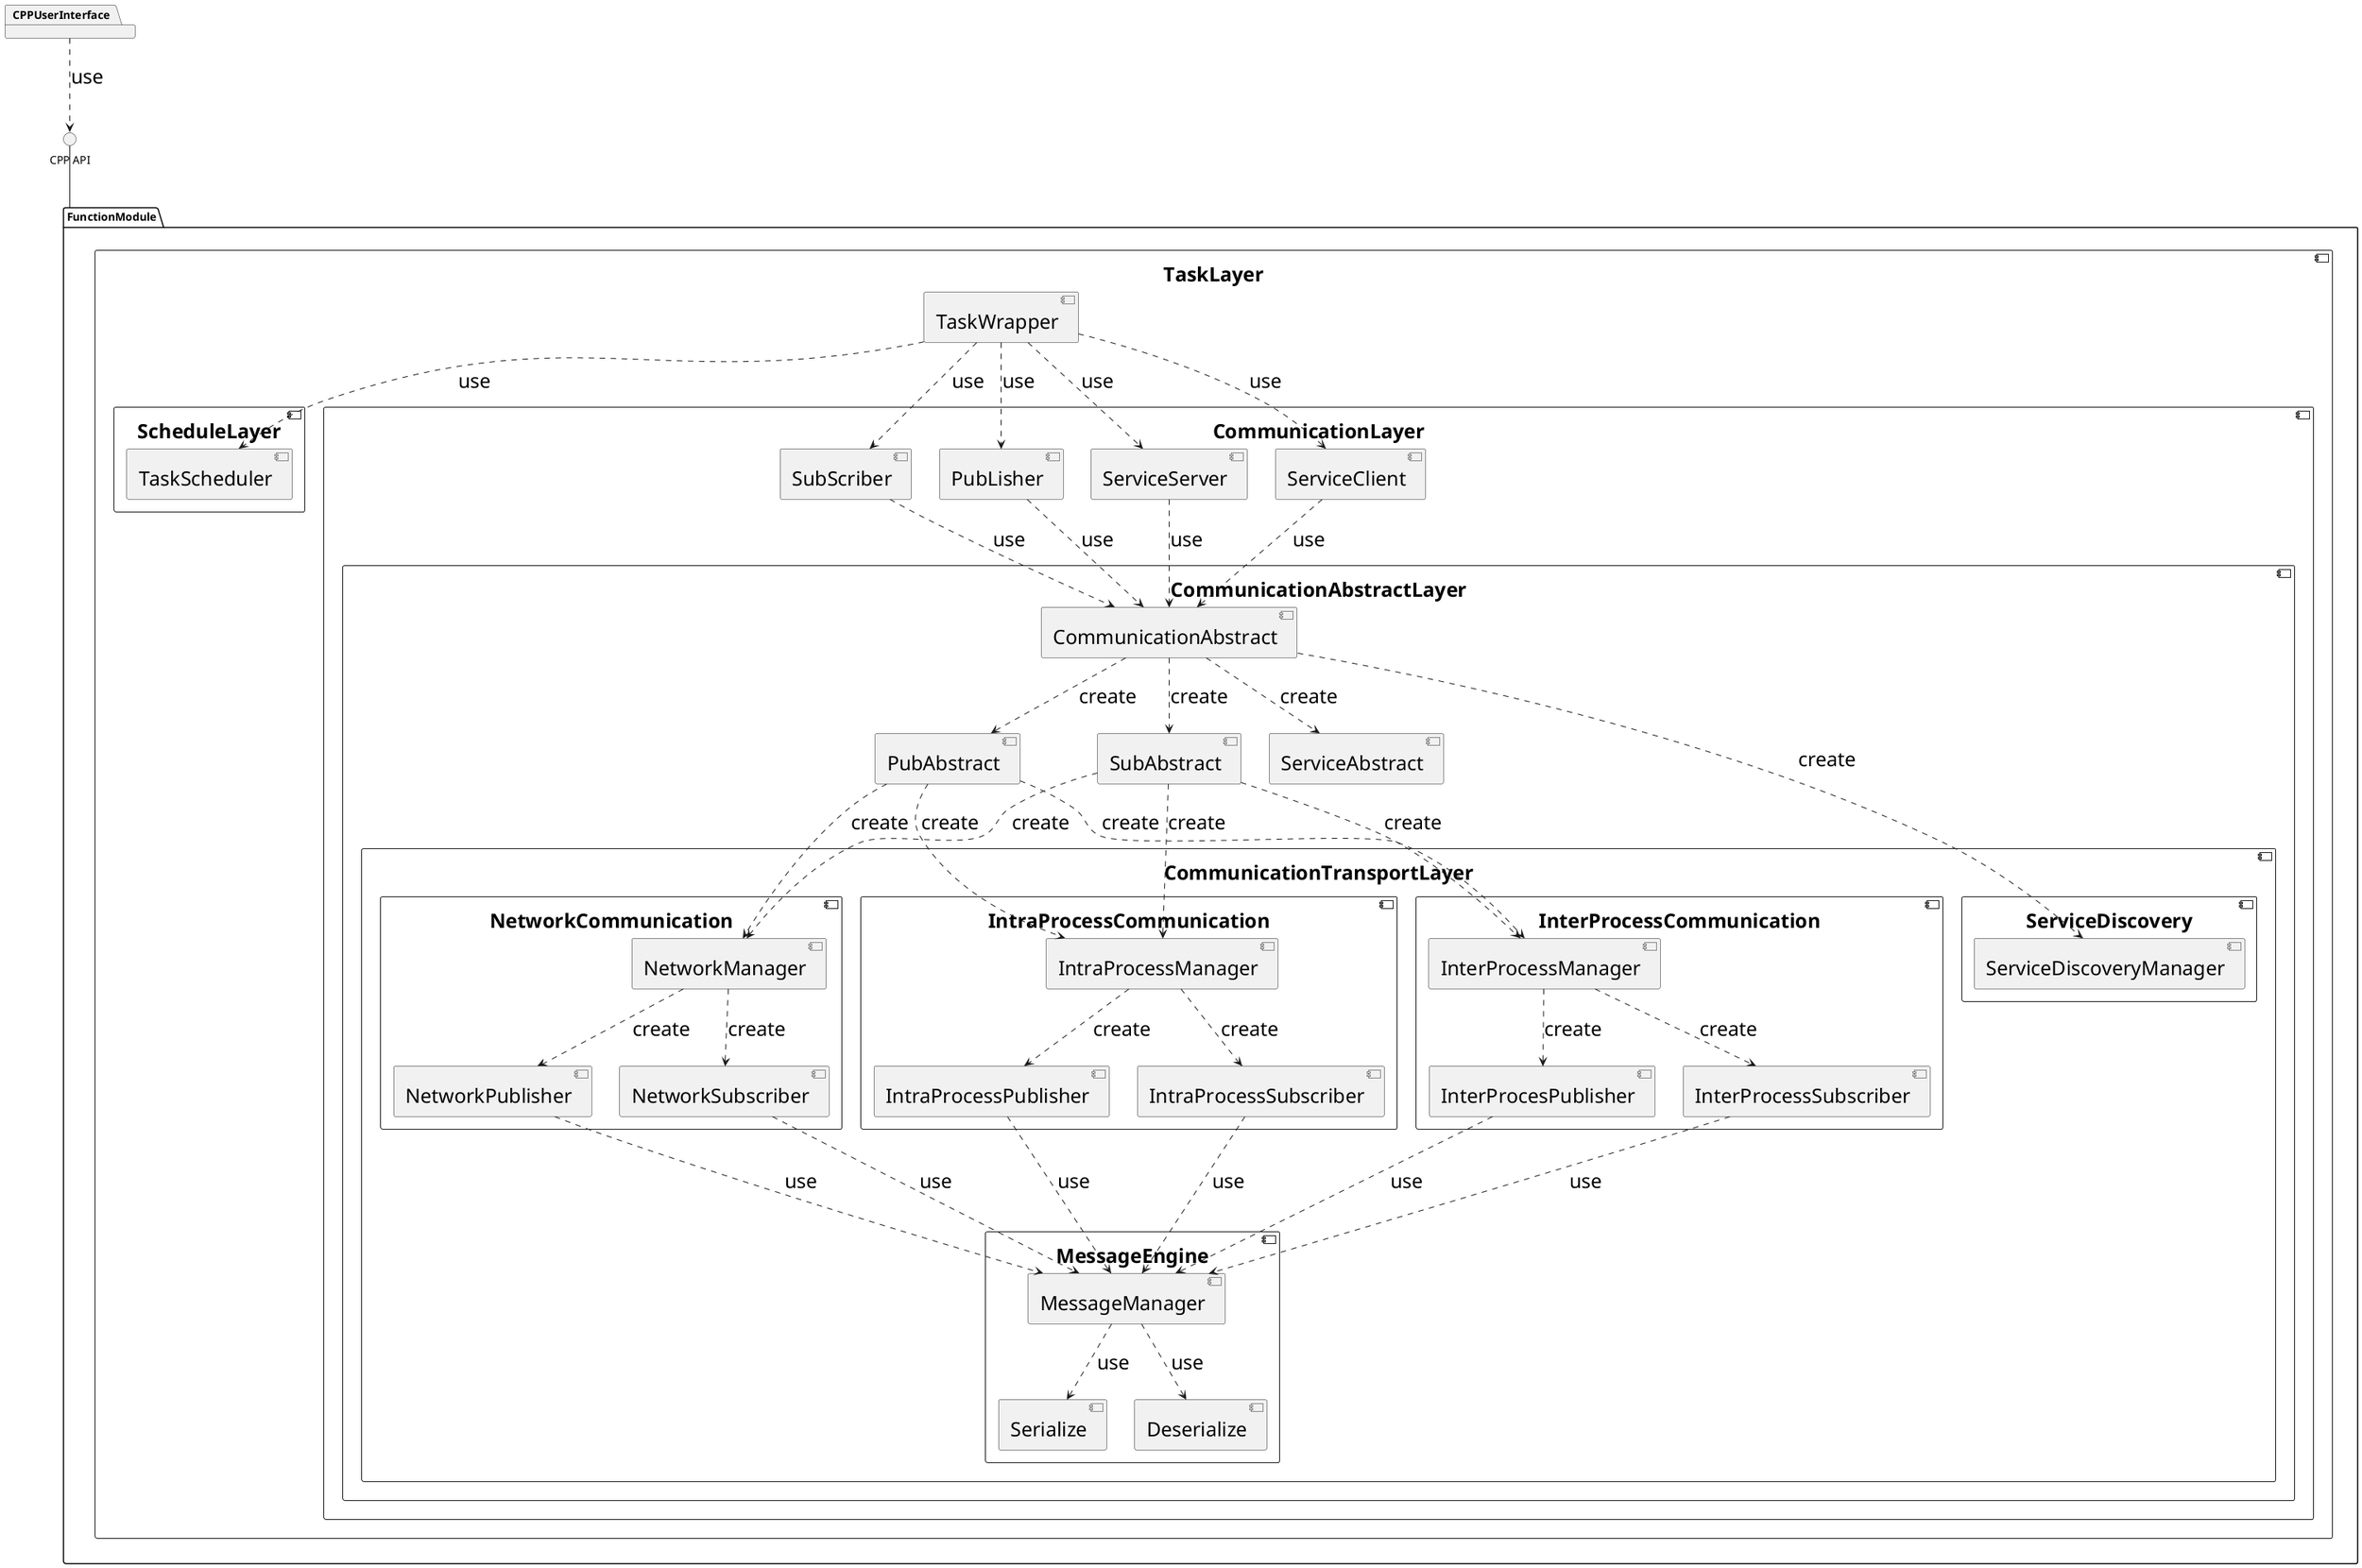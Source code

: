 @startuml
skinparam component{
    FontSize 25
    TitleFontSize 25
    ArrowFontSize 25
    InterfaceFontSize 25
    CaptionFontSize 25
    HeaderFontSize 25
    LabelFontSize 25
    DomainFontSize 25
    PackageFontSize 35
    ComponentFontSize 25
}
package CPPUserInterface
package FunctionModule{
component TaskLayer{
    [TaskWrapper]
    component ScheduleLayer{
        [TaskScheduler]
    }
    component CommunicationLayer{
        [SubScriber]
        [PubLisher]
        [ServiceServer]
        [ServiceClient]
        component CommunicationAbstractLayer{
            [CommunicationAbstract]
            [PubAbstract]
            [SubAbstract]
            [ServiceAbstract]
        component CommunicationTransportLayer{
            component NetworkCommunication{
                [NetworkManager]
                [NetworkPublisher]
                [NetworkSubscriber]
            }
            component IntraProcessCommunication{
                [IntraProcessManager]
                [IntraProcessPublisher]
                [IntraProcessSubscriber]
            }
            component InterProcessCommunication{
                [InterProcessManager]
                [InterProcesPublisher]
                [InterProcessSubscriber]
            }
            component MessageEngine{
                [MessageManager]
                [Serialize]
                [Deserialize]
            }
            component ServiceDiscovery{
                [ServiceDiscoveryManager]
            }
        }
        }
    }
}
[TaskWrapper] ..> [TaskScheduler] : use
[TaskWrapper] ..> [SubScriber] : use
[TaskWrapper] ..> [PubLisher] : use
[TaskWrapper] ..> [ServiceServer] : use
[TaskWrapper] ..> [ServiceClient] : use

[SubScriber] ..> [CommunicationAbstract] : use
[PubLisher] ..> [CommunicationAbstract] : use
[ServiceServer] ..> [CommunicationAbstract] : use
[ServiceClient] ..> [CommunicationAbstract] : use

[CommunicationAbstract] ..> [PubAbstract] : create
[CommunicationAbstract] ..> [SubAbstract] : create
[CommunicationAbstract] ..> [ServiceAbstract] : create
[CommunicationAbstract] ..> [ServiceDiscoveryManager] : create

[PubAbstract] ..> [NetworkManager] : create
[PubAbstract] ..> [IntraProcessManager] : create
[PubAbstract] ..> [InterProcessManager] : create

[SubAbstract] ..> [NetworkManager] : create
[SubAbstract] ..> [IntraProcessManager] : create
[SubAbstract] ..> [InterProcessManager] : create

[NetworkManager] ..> [NetworkPublisher] : create
[NetworkManager] ..> [NetworkSubscriber] : create
[IntraProcessManager] ..> [IntraProcessPublisher] : create
[IntraProcessManager] ..> [IntraProcessSubscriber] : create
[InterProcessManager] ..> [InterProcesPublisher] : create
[InterProcessManager] ..> [InterProcessSubscriber] : create

[NetworkPublisher] ..down-> [MessageManager] : use
[NetworkSubscriber] ..down-> [MessageManager] : use
[IntraProcessPublisher] ..down-> [MessageManager] : use
[IntraProcessSubscriber] ..down-> [MessageManager] : use
[InterProcesPublisher] ..down-> [MessageManager] : use
[InterProcessSubscriber] ..down-> [MessageManager] : use
[MessageManager] ..> [Deserialize] : use
[MessageManager] ..> [Serialize] : use
}
FunctionModule -up-  () "CPP API"
CPPUserInterface ..> () "CPP API" : use
@enduml